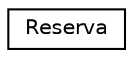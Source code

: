 digraph "Graphical Class Hierarchy"
{
 // LATEX_PDF_SIZE
  edge [fontname="Helvetica",fontsize="10",labelfontname="Helvetica",labelfontsize="10"];
  node [fontname="Helvetica",fontsize="10",shape=record];
  rankdir="LR";
  Node0 [label="Reserva",height=0.2,width=0.4,color="black", fillcolor="white", style="filled",URL="$class_reserva.html",tooltip=" "];
}
